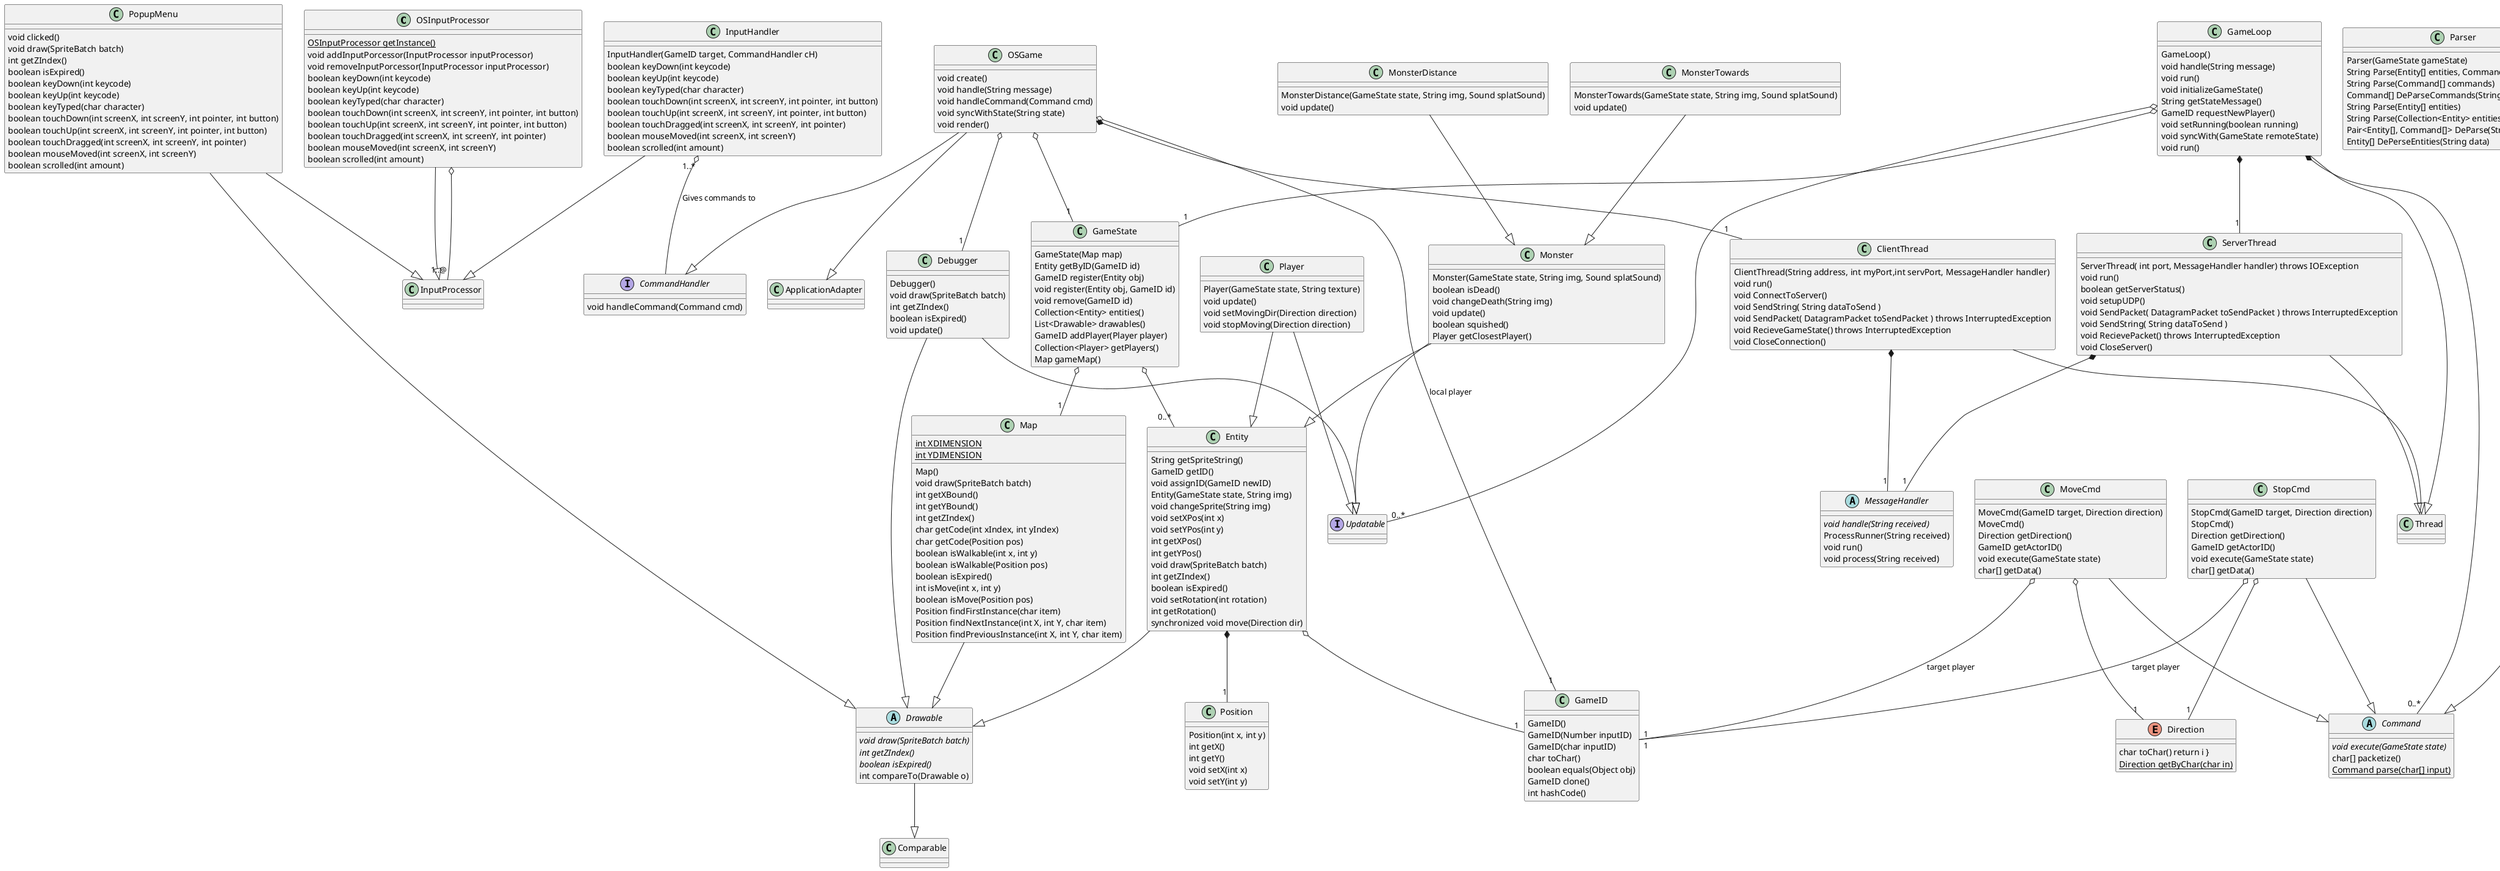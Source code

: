 @startuml
class OSInputProcessor{
    {static} OSInputProcessor getInstance()
    void addInputPorcessor(InputProcessor inputProcessor)
    void removeInputPorcessor(InputProcessor inputProcessor)
    boolean keyDown(int keycode)
    boolean keyUp(int keycode)
    boolean keyTyped(char character)
    boolean touchDown(int screenX, int screenY, int pointer, int button)
    boolean touchUp(int screenX, int screenY, int pointer, int button)
    boolean touchDragged(int screenX, int screenY, int pointer)
    boolean mouseMoved(int screenX, int screenY)
    boolean scrolled(int amount)
}
class DummyCmd{
    DummyCmd()
    void execute(GameState state)
    char[] getData()
}
class MoveCmd{
    MoveCmd(GameID target, Direction direction)
    MoveCmd()
    Direction getDirection()
    GameID getActorID()
    void execute(GameState state)
    char[] getData()
}
class StopCmd{
    StopCmd(GameID target, Direction direction)
    StopCmd()
    Direction getDirection()
    GameID getActorID()
    void execute(GameState state)
    char[] getData()
}
class InputHandler{
    InputHandler(GameID target, CommandHandler cH)
    boolean keyDown(int keycode)
    boolean keyUp(int keycode)
    boolean keyTyped(char character)
    boolean touchDown(int screenX, int screenY, int pointer, int button)
    boolean touchUp(int screenX, int screenY, int pointer, int button)
    boolean touchDragged(int screenX, int screenY, int pointer)
    boolean mouseMoved(int screenX, int screenY)
    boolean scrolled(int amount)
}
interface CommandHandler {
    void handleCommand(Command cmd)
}
abstract class Command {
    {abstract} void execute(GameState state)
    char[] packetize()
    {static} Command parse(char[] input)
}
class GameState {
    GameState(Map map)
    Entity getByID(GameID id)
    GameID register(Entity obj)
    void register(Entity obj, GameID id)
    void remove(GameID id)
    Collection<Entity> entities()
    List<Drawable> drawables()
    GameID addPlayer(Player player)
    Collection<Player> getPlayers()
    Map gameMap()
}
class GameID {
    GameID()
    GameID(Number inputID)
    GameID(char inputID)
    char toChar()
    boolean equals(Object obj)
    GameID clone()
    int hashCode()
}
class Parser {
    Parser(GameState gameState)
    String Parse(Entity[] entities, Command[] commands)
    String Parse(Command[] commands)
    Command[] DeParseCommands(String data)
    String Parse(Entity[] entities)
    String Parse(Collection<Entity> entities)
    Pair<Entity[], Command[]> DeParse(String data)
    Entity[] DePerseEntities(String data)
}
class GameLoop{
    GameLoop()
            void handle(String message)
            void run()
    void initializeGameState()
    String getStateMessage()
    GameID requestNewPlayer()
    void setRunning(boolean running)
    void syncWith(GameState remoteState)
    void run()
}
class Position {
    Position(int x, int y)
    int getX()
    int getY()
    void setX(int x)
    void setY(int y)
}
enum Direction {
    char toChar() return i }
    {static} Direction getByChar(char in)
}
class Map{
    {static} int XDIMENSION
    {static} int YDIMENSION
    Map()
    void draw(SpriteBatch batch)
    int getXBound()
    int getYBound()
    int getZIndex()
    char getCode(int xIndex, int yIndex)
    char getCode(Position pos)
    boolean isWalkable(int x, int y)
    boolean isWalkable(Position pos)
    boolean isExpired()
    int isMove(int x, int y)
    boolean isMove(Position pos)
    Position findFirstInstance(char item)
    Position findNextInstance(int X, int Y, char item)
    Position findPreviousInstance(int X, int Y, char item)
}
class PopupMenu{
    void clicked()
    void draw(SpriteBatch batch)
    int getZIndex()
    boolean isExpired()
    boolean keyDown(int keycode)
    boolean keyUp(int keycode)
    boolean keyTyped(char character)
    boolean touchDown(int screenX, int screenY, int pointer, int button)
    boolean touchUp(int screenX, int screenY, int pointer, int button)
    boolean touchDragged(int screenX, int screenY, int pointer)
    boolean mouseMoved(int screenX, int screenY)
    boolean scrolled(int amount)
}
class Debugger{
    Debugger()
    void draw(SpriteBatch batch)
    int getZIndex()
    boolean isExpired()
    void update()
}
class Player{
    Player(GameState state, String texture)
    void update()
    void setMovingDir(Direction direction)
    void stopMoving(Direction direction)
}
class MonsterTowards{
    MonsterTowards(GameState state, String img, Sound splatSound)
    void update()
}
class Monster{
    Monster(GameState state, String img, Sound splatSound)
    boolean isDead()
    void changeDeath(String img)
    void update()
    boolean squished()
    Player getClosestPlayer()
}
class MonsterDistance{
    MonsterDistance(GameState state, String img, Sound splatSound)
    void update()
}
class Entity{
    String getSpriteString()
    GameID getID()
    void assignID(GameID newID)
    Entity(GameState state, String img)
    void changeSprite(String img)
    void setXPos(int x)
    void setYPos(int y)
    int getXPos()
    int getYPos()
    void draw(SpriteBatch batch)
    int getZIndex()
    boolean isExpired()
    void setRotation(int rotation)
    int getRotation()
    synchronized void move(Direction dir)
}
class ServerThread{
    ServerThread( int port, MessageHandler handler) throws IOException
    void run()
    boolean getServerStatus()
    void setupUDP()
    void SendPacket( DatagramPacket toSendPacket ) throws InterruptedException
    void SendString( String dataToSend )
    void RecievePacket() throws InterruptedException
    void CloseServer()
}
class ClientThread{
    ClientThread(String address, int myPort,int servPort, MessageHandler handler)
    void run()
    void ConnectToServer()
    void SendString( String dataToSend )
    void SendPacket( DatagramPacket toSendPacket ) throws InterruptedException
    void RecieveGameState() throws InterruptedException
    void CloseConnection()
}
abstract class MessageHandler {
    {abstract} void handle(String received)
        ProcessRunner(String received)
        void run()
    void process(String received)
}
class OSGame{
    void create()
            void handle(String message)
    void handleCommand(Command cmd)
    void syncWithState(String state)
    void render()
}
interface Updatable {
}
class SpriteStorage {
    {static} SpriteStorage getInstance()
    Texture getTexture(String code)
    void loadAssets()
}
abstract class Drawable{
    {abstract} void draw(SpriteBatch batch)
    {abstract} int getZIndex()
    {abstract} boolean isExpired()
    int compareTo(Drawable o)
}

ClientThread  --|> Thread
ClientThread *-- "1" MessageHandler
Debugger --|> Drawable
Debugger --|> Updatable
Drawable --|> Comparable
DummyCmd  --|> Command
Entity  --|> Drawable
Entity o-- "1" GameID
Entity *-- "1" Position
GameLoop  --|> Thread
GameLoop *-- "0..*" Command
GameLoop *-- "1" ServerThread
GameLoop o-- "0..*" Updatable
GameLoop o-- "1" GameState
GameState o-- "0..*" Entity
GameState o-- "1" Map
InputHandler --|> InputProcessor
InputHandler "1..*" o-- CommandHandler : "Gives commands to"
Map  --|> Drawable
Monster --|> Entity
Monster --|> Updatable
MonsterDistance  --|> Monster
MonsterTowards  --|> Monster
MoveCmd  --|> Command
MoveCmd o-- "1" Direction
MoveCmd o-- "1" GameID : "target player"
OSGame *-- "1" ClientThread
OSGame --|> ApplicationAdapter
OSGame --|> CommandHandler
OSGame o-- "1" Debugger
OSGame o-- "1" GameID : "local player"
OSGame o-- "1" GameState
OSInputProcessor --|> InputProcessor
OSInputProcessor o-- "1..@" InputProcessor
Player --|> Entity
Player --|> Updatable
PopupMenu --|> Drawable
PopupMenu --|> InputProcessor
ServerThread  --|> Thread
ServerThread *-- "1" MessageHandler
SpriteStorage *-- "1..*" Texture
StopCmd  --|> Command
StopCmd o-- "1" Direction
StopCmd o-- "1" GameID : "target player"

@enduml
